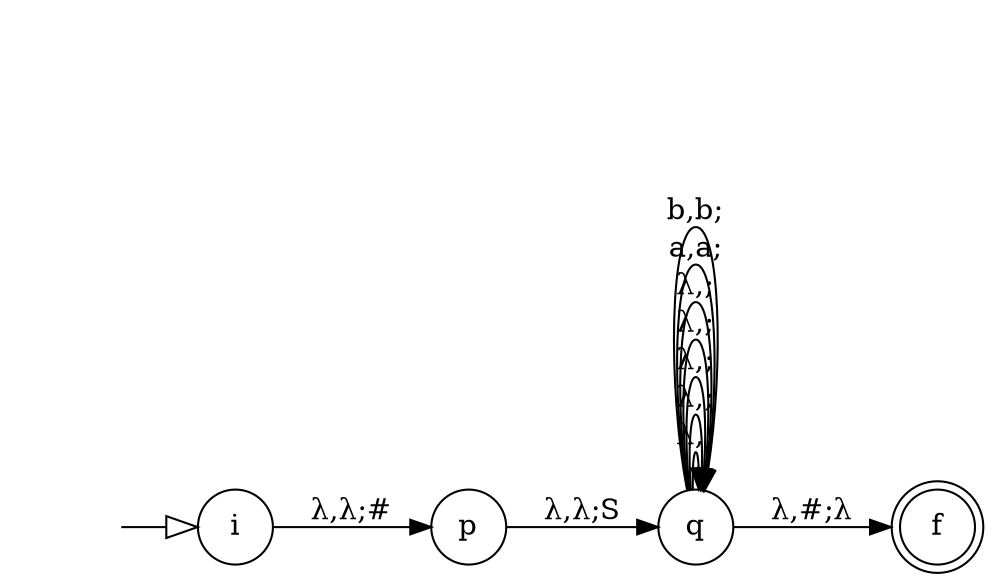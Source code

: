 digraph hola {
	rankdir=LR size="8,5"
	node [shape=circle]
	i
	node [shape=circle]
	p
	node [shape=circle]
	q
	node [shape=doublecircle]
	f
	i -> p [label="λ,λ;#"]
	p -> q [label="λ,λ;S"]
	q -> q [label="λ,;"]
	q -> q [label="λ,;"]
	q -> q [label="λ,;"]
	q -> q [label="λ,;"]
	q -> q [label="λ,;"]
	q -> q [label="a,a;"]
	q -> q [label="b,b;"]
	q -> f [label="λ,#;λ"]
	node [shape=none]
	edge [arrowhead=empty arrowsize=1.5]
	"" -> i
}
